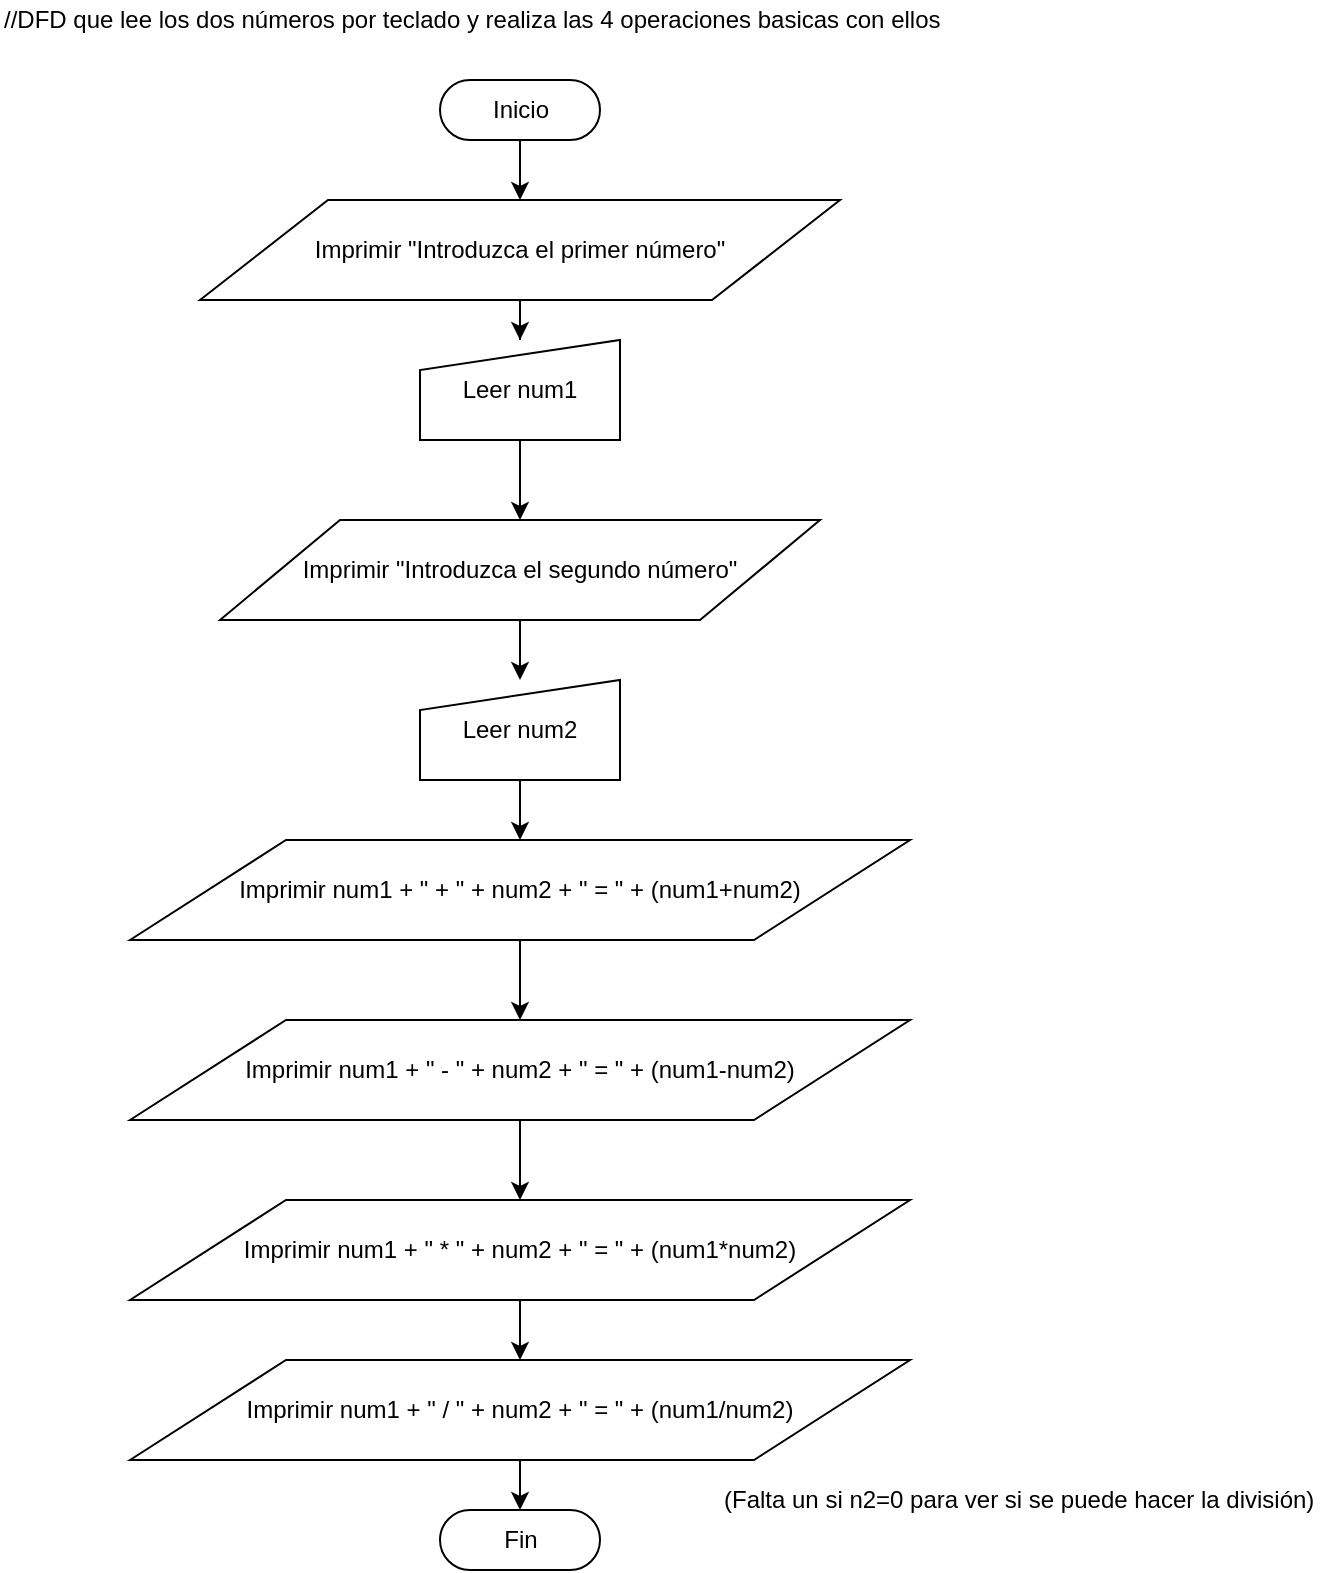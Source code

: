 <mxfile>
    <diagram id="bojUhTx19CMx7tMAQB59" name="Page-1">
        <mxGraphModel dx="882" dy="830" grid="1" gridSize="10" guides="1" tooltips="1" connect="1" arrows="1" fold="1" page="1" pageScale="1" pageWidth="827" pageHeight="1169" math="0" shadow="0">
            <root>
                <mxCell id="0"/>
                <mxCell id="1" parent="0"/>
                <mxCell id="2" value="//DFD que lee los dos números por teclado y realiza las 4 operaciones basicas con ellos" style="text;html=1;align=left;verticalAlign=middle;resizable=0;points=[];autosize=1;strokeColor=none;" vertex="1" parent="1">
                    <mxGeometry x="10" y="10" width="480" height="20" as="geometry"/>
                </mxCell>
                <mxCell id="4" style="edgeStyle=orthogonalEdgeStyle;rounded=0;orthogonalLoop=1;jettySize=auto;html=1;" edge="1" parent="1" source="3" target="5">
                    <mxGeometry relative="1" as="geometry">
                        <mxPoint x="270" y="120" as="targetPoint"/>
                    </mxGeometry>
                </mxCell>
                <mxCell id="3" value="Inicio" style="html=1;dashed=0;whitespace=wrap;shape=mxgraph.dfd.start" vertex="1" parent="1">
                    <mxGeometry x="230" y="50" width="80" height="30" as="geometry"/>
                </mxCell>
                <mxCell id="6" style="edgeStyle=orthogonalEdgeStyle;rounded=0;orthogonalLoop=1;jettySize=auto;html=1;" edge="1" parent="1" source="5" target="7">
                    <mxGeometry relative="1" as="geometry">
                        <mxPoint x="270" y="190" as="targetPoint"/>
                    </mxGeometry>
                </mxCell>
                <mxCell id="5" value="Imprimir &quot;Introduzca el primer número&quot;" style="shape=parallelogram;perimeter=parallelogramPerimeter;whiteSpace=wrap;html=1;dashed=0;" vertex="1" parent="1">
                    <mxGeometry x="110" y="110" width="320" height="50" as="geometry"/>
                </mxCell>
                <mxCell id="8" style="edgeStyle=orthogonalEdgeStyle;rounded=0;orthogonalLoop=1;jettySize=auto;html=1;" edge="1" parent="1" source="7" target="9">
                    <mxGeometry relative="1" as="geometry">
                        <mxPoint x="270" y="270" as="targetPoint"/>
                    </mxGeometry>
                </mxCell>
                <mxCell id="7" value="Leer num1" style="shape=manualInput;whiteSpace=wrap;html=1;dashed=0;size=15;" vertex="1" parent="1">
                    <mxGeometry x="220" y="180" width="100" height="50" as="geometry"/>
                </mxCell>
                <mxCell id="10" style="edgeStyle=orthogonalEdgeStyle;rounded=0;orthogonalLoop=1;jettySize=auto;html=1;" edge="1" parent="1" source="9" target="11">
                    <mxGeometry relative="1" as="geometry">
                        <mxPoint x="270" y="360" as="targetPoint"/>
                    </mxGeometry>
                </mxCell>
                <mxCell id="9" value="Imprimir &quot;Introduzca el segundo número&quot;" style="shape=parallelogram;perimeter=parallelogramPerimeter;whiteSpace=wrap;html=1;dashed=0;" vertex="1" parent="1">
                    <mxGeometry x="120" y="270" width="300" height="50" as="geometry"/>
                </mxCell>
                <mxCell id="12" style="edgeStyle=orthogonalEdgeStyle;rounded=0;orthogonalLoop=1;jettySize=auto;html=1;entryX=0.5;entryY=0;entryDx=0;entryDy=0;" edge="1" parent="1" source="11" target="13">
                    <mxGeometry relative="1" as="geometry">
                        <mxPoint x="270" y="440" as="targetPoint"/>
                    </mxGeometry>
                </mxCell>
                <mxCell id="11" value="Leer num2" style="shape=manualInput;whiteSpace=wrap;html=1;dashed=0;size=15;" vertex="1" parent="1">
                    <mxGeometry x="220" y="350" width="100" height="50" as="geometry"/>
                </mxCell>
                <mxCell id="15" style="edgeStyle=orthogonalEdgeStyle;rounded=0;orthogonalLoop=1;jettySize=auto;html=1;entryX=0.5;entryY=0;entryDx=0;entryDy=0;" edge="1" parent="1" source="13" target="17">
                    <mxGeometry relative="1" as="geometry">
                        <mxPoint x="270" y="510" as="targetPoint"/>
                    </mxGeometry>
                </mxCell>
                <mxCell id="13" value="Imprimir num1 + &quot; + &quot; + num2 + &quot; = &quot; + (num1+num2)" style="shape=parallelogram;perimeter=parallelogramPerimeter;whiteSpace=wrap;html=1;dashed=0;" vertex="1" parent="1">
                    <mxGeometry x="75" y="430" width="390" height="50" as="geometry"/>
                </mxCell>
                <mxCell id="19" style="edgeStyle=orthogonalEdgeStyle;rounded=0;orthogonalLoop=1;jettySize=auto;html=1;exitX=0.5;exitY=1;exitDx=0;exitDy=0;entryX=0.5;entryY=0;entryDx=0;entryDy=0;" edge="1" parent="1" source="17" target="18">
                    <mxGeometry relative="1" as="geometry"/>
                </mxCell>
                <mxCell id="17" value="Imprimir num1 + &quot; - &quot; + num2 + &quot; = &quot; + (num1-num2)" style="shape=parallelogram;perimeter=parallelogramPerimeter;whiteSpace=wrap;html=1;dashed=0;" vertex="1" parent="1">
                    <mxGeometry x="75" y="520" width="390" height="50" as="geometry"/>
                </mxCell>
                <mxCell id="21" style="edgeStyle=orthogonalEdgeStyle;rounded=0;orthogonalLoop=1;jettySize=auto;html=1;exitX=0.5;exitY=1;exitDx=0;exitDy=0;entryX=0.5;entryY=0;entryDx=0;entryDy=0;" edge="1" parent="1" source="18" target="20">
                    <mxGeometry relative="1" as="geometry"/>
                </mxCell>
                <mxCell id="18" value="Imprimir num1 + &quot; * &quot; + num2 + &quot; = &quot; + (num1*num2)" style="shape=parallelogram;perimeter=parallelogramPerimeter;whiteSpace=wrap;html=1;dashed=0;" vertex="1" parent="1">
                    <mxGeometry x="75" y="610" width="390" height="50" as="geometry"/>
                </mxCell>
                <mxCell id="22" style="edgeStyle=orthogonalEdgeStyle;rounded=0;orthogonalLoop=1;jettySize=auto;html=1;" edge="1" parent="1" source="20" target="23">
                    <mxGeometry relative="1" as="geometry">
                        <mxPoint x="270" y="780" as="targetPoint"/>
                    </mxGeometry>
                </mxCell>
                <mxCell id="20" value="Imprimir num1 + &quot; / &quot; + num2 + &quot; = &quot; + (num1/num2)" style="shape=parallelogram;perimeter=parallelogramPerimeter;whiteSpace=wrap;html=1;dashed=0;" vertex="1" parent="1">
                    <mxGeometry x="75" y="690" width="390" height="50" as="geometry"/>
                </mxCell>
                <mxCell id="23" value="Fin" style="html=1;dashed=0;whitespace=wrap;shape=mxgraph.dfd.start" vertex="1" parent="1">
                    <mxGeometry x="230" y="765" width="80" height="30" as="geometry"/>
                </mxCell>
                <mxCell id="24" value="(Falta un si n2=0 para ver si se puede hacer la división)" style="text;html=1;align=left;verticalAlign=middle;resizable=0;points=[];autosize=1;strokeColor=none;" vertex="1" parent="1">
                    <mxGeometry x="370" y="750" width="310" height="20" as="geometry"/>
                </mxCell>
            </root>
        </mxGraphModel>
    </diagram>
</mxfile>